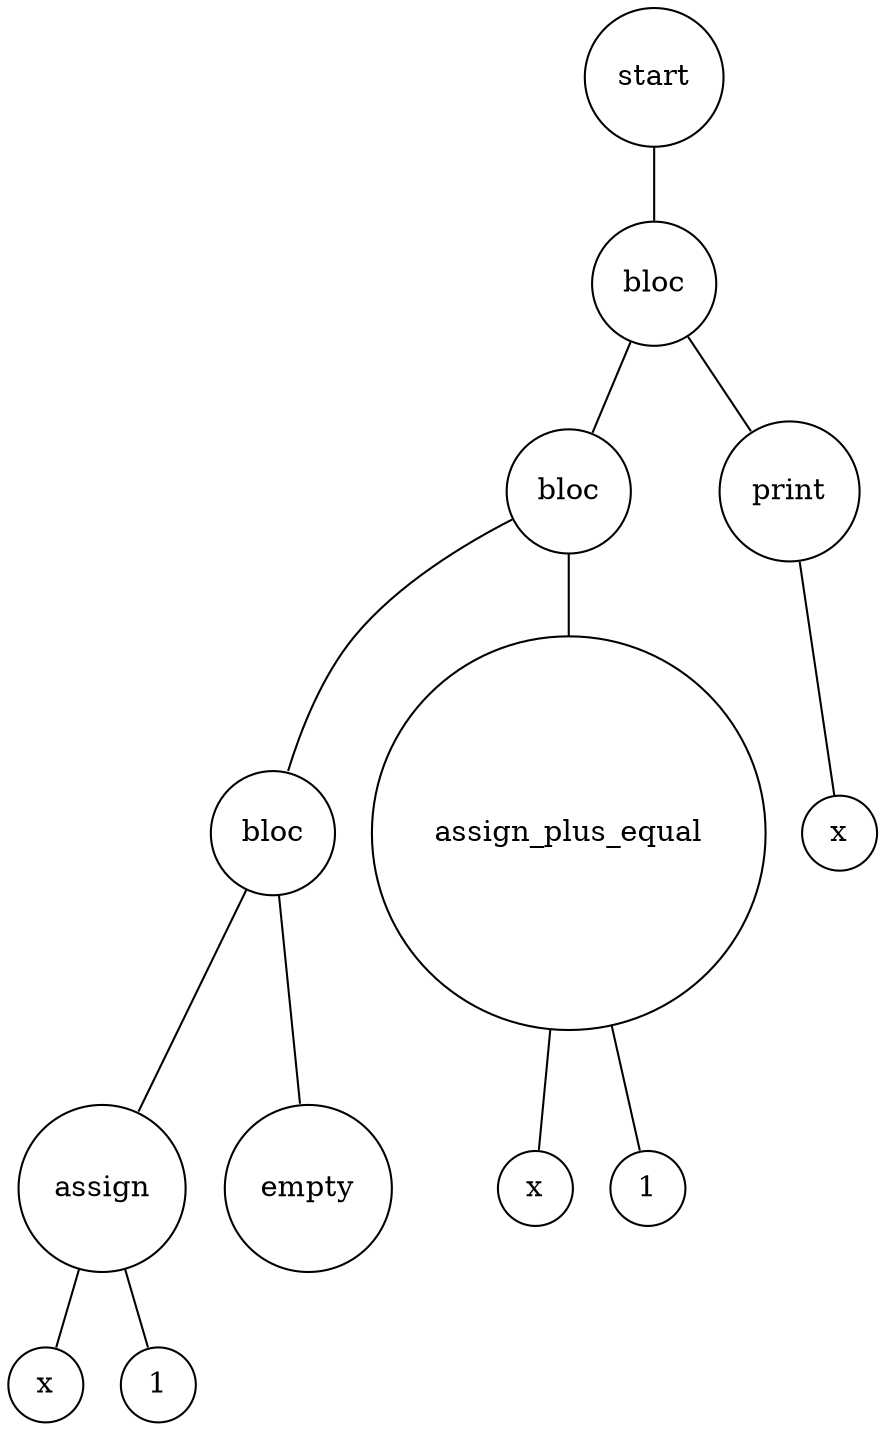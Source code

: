digraph {
	node [shape=circle]
	"f8447ab0-ff0d-43a7-b3c2-a8ce36fdef29" [label=start]
	"dab744b2-e5ca-4fb8-a5ee-cb621a9dad0c" [label=bloc]
	"e629155f-fc45-4c12-ae56-a1cb87c157ae" [label=bloc]
	"d716af2a-fa25-4ff0-86fa-19611e47c181" [label=bloc]
	"4b82843a-7b05-4898-a386-59177b2a98c0" [label=assign]
	"8f233bd0-d69a-485f-8dda-369f82b02bd9" [label=x]
	"4b82843a-7b05-4898-a386-59177b2a98c0" -> "8f233bd0-d69a-485f-8dda-369f82b02bd9" [arrowsize=0]
	"d1e79686-023d-42f4-972e-ce59ef0331d5" [label=1]
	"4b82843a-7b05-4898-a386-59177b2a98c0" -> "d1e79686-023d-42f4-972e-ce59ef0331d5" [arrowsize=0]
	"d716af2a-fa25-4ff0-86fa-19611e47c181" -> "4b82843a-7b05-4898-a386-59177b2a98c0" [arrowsize=0]
	"afe2deb9-1579-4663-aee1-ff2a931ca3b0" [label=empty]
	"d716af2a-fa25-4ff0-86fa-19611e47c181" -> "afe2deb9-1579-4663-aee1-ff2a931ca3b0" [arrowsize=0]
	"e629155f-fc45-4c12-ae56-a1cb87c157ae" -> "d716af2a-fa25-4ff0-86fa-19611e47c181" [arrowsize=0]
	"035096f2-80d6-4b6d-ba32-6704afb8f262" [label=assign_plus_equal]
	"8ca5a5d8-f1df-4601-bb30-a5b30a22e279" [label=x]
	"035096f2-80d6-4b6d-ba32-6704afb8f262" -> "8ca5a5d8-f1df-4601-bb30-a5b30a22e279" [arrowsize=0]
	"b868c687-7196-4c43-9c56-4cccea455f5c" [label=1]
	"035096f2-80d6-4b6d-ba32-6704afb8f262" -> "b868c687-7196-4c43-9c56-4cccea455f5c" [arrowsize=0]
	"e629155f-fc45-4c12-ae56-a1cb87c157ae" -> "035096f2-80d6-4b6d-ba32-6704afb8f262" [arrowsize=0]
	"dab744b2-e5ca-4fb8-a5ee-cb621a9dad0c" -> "e629155f-fc45-4c12-ae56-a1cb87c157ae" [arrowsize=0]
	"cd8015f1-0c0e-4af9-88b1-558b663d21b5" [label=print]
	"e7a84f49-3ce4-4fb0-87ab-2dd02b37f428" [label=x]
	"cd8015f1-0c0e-4af9-88b1-558b663d21b5" -> "e7a84f49-3ce4-4fb0-87ab-2dd02b37f428" [arrowsize=0]
	"dab744b2-e5ca-4fb8-a5ee-cb621a9dad0c" -> "cd8015f1-0c0e-4af9-88b1-558b663d21b5" [arrowsize=0]
	"f8447ab0-ff0d-43a7-b3c2-a8ce36fdef29" -> "dab744b2-e5ca-4fb8-a5ee-cb621a9dad0c" [arrowsize=0]
}
